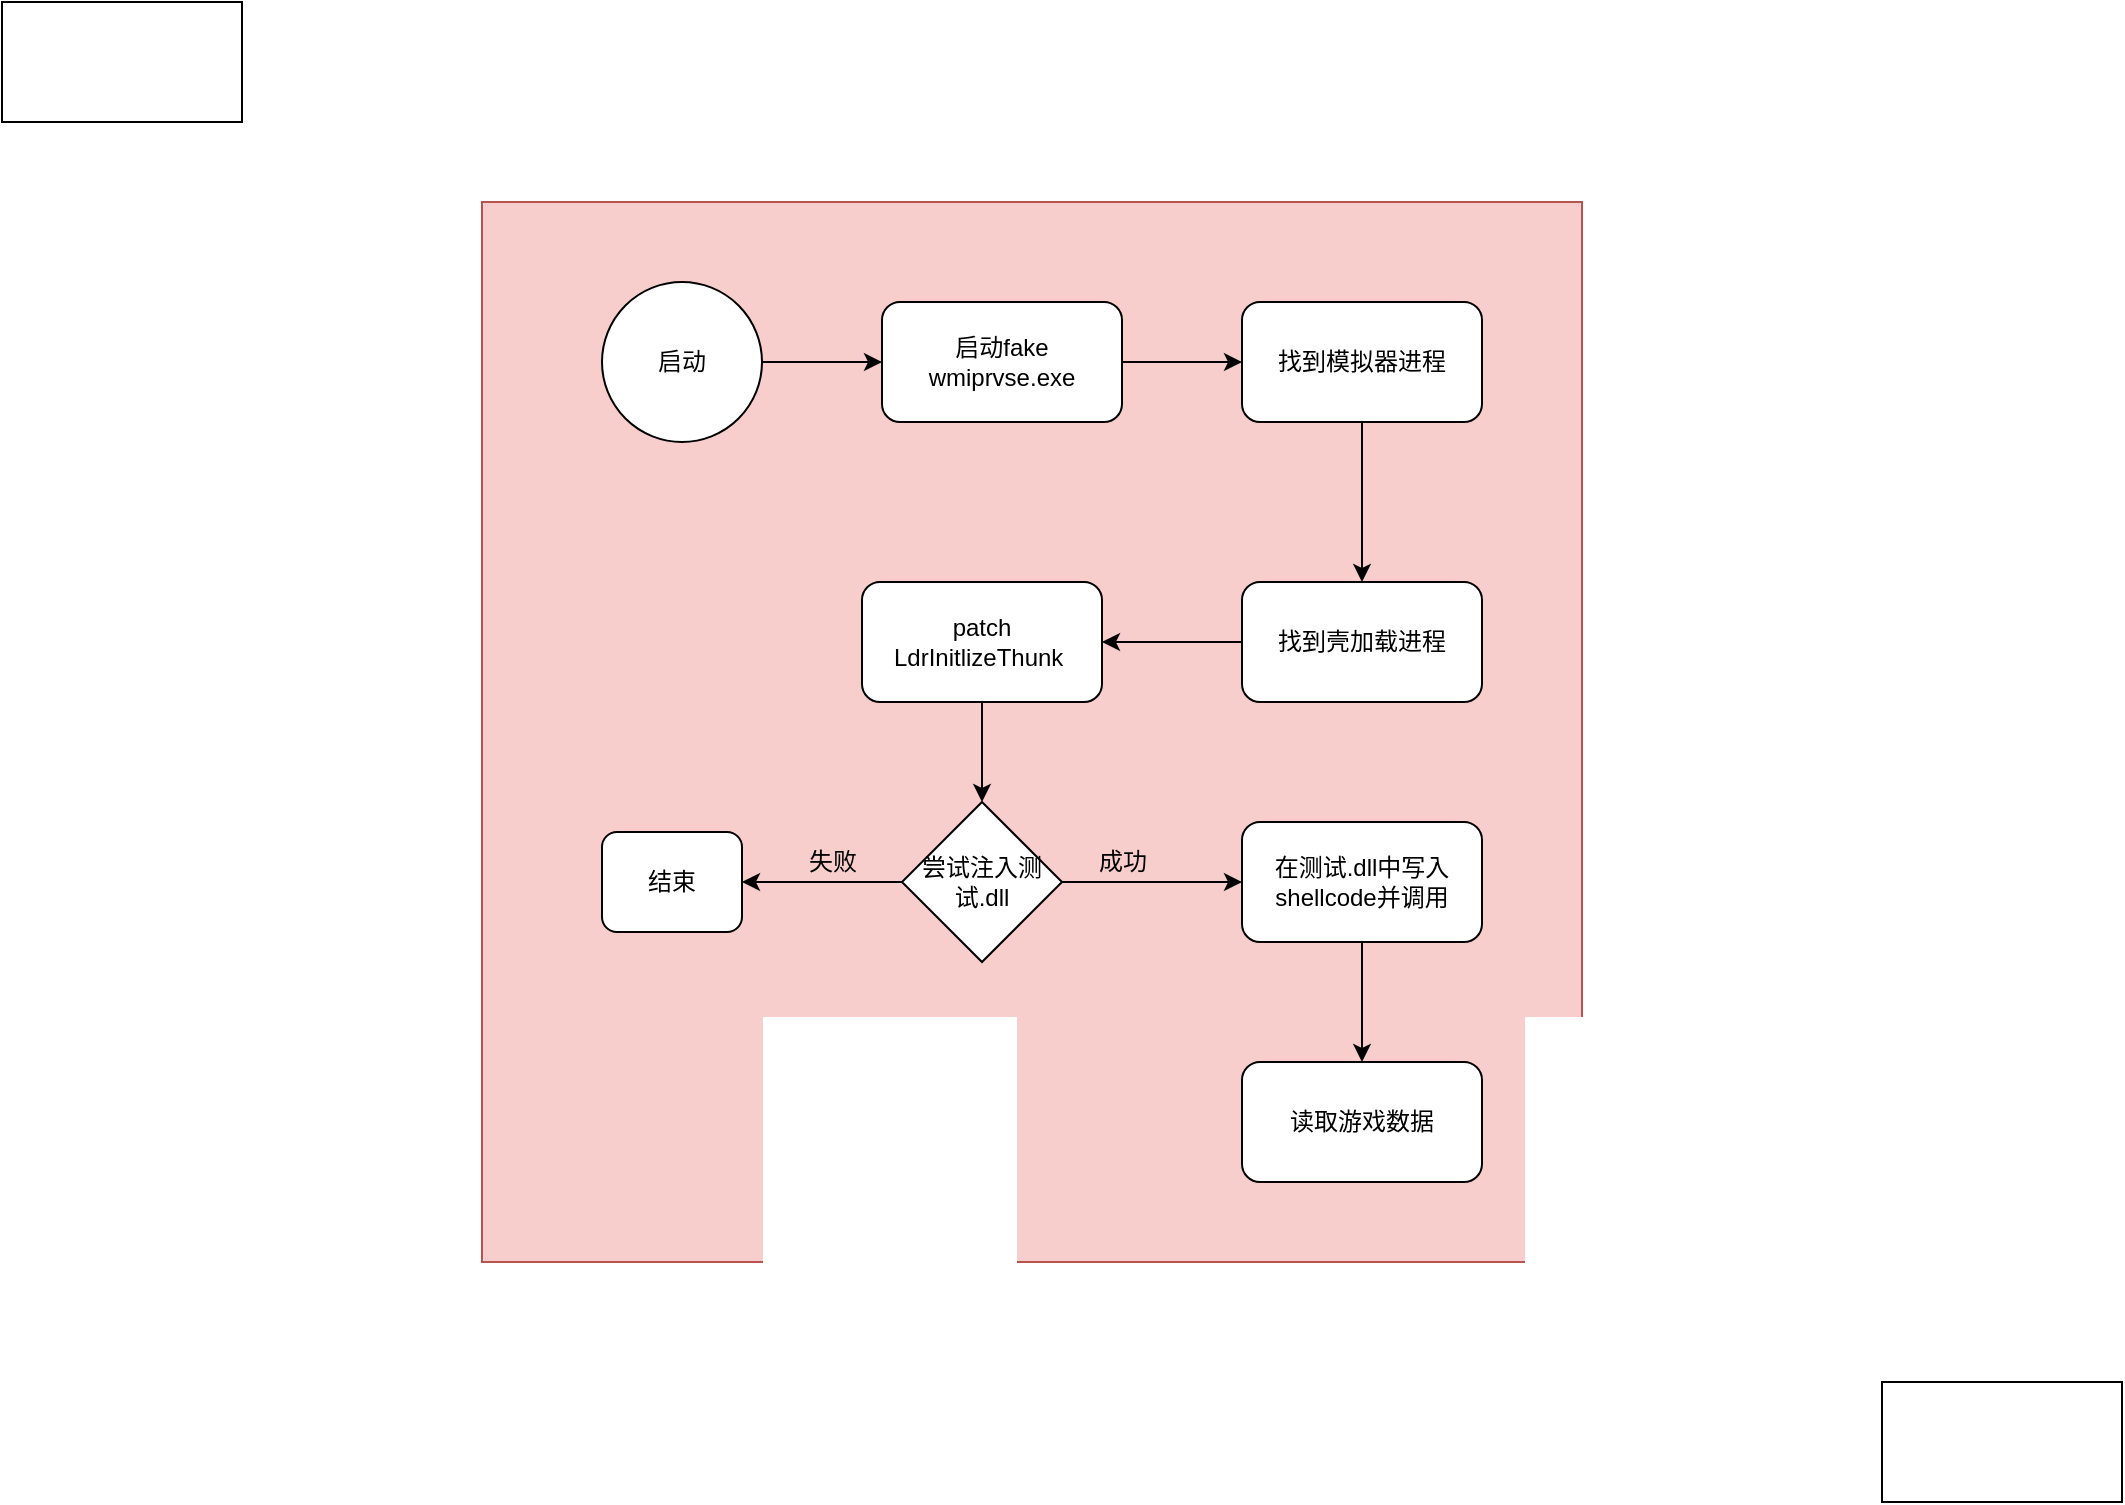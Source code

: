 <mxfile version="27.2.0">
  <diagram name="第 1 页" id="qpb8Ep5ppw-hFlBWJVvO">
    <mxGraphModel dx="2470" dy="932" grid="1" gridSize="10" guides="1" tooltips="1" connect="1" arrows="1" fold="1" page="1" pageScale="1" pageWidth="827" pageHeight="1169" math="0" shadow="0">
      <root>
        <mxCell id="0" />
        <mxCell id="1" parent="0" />
        <mxCell id="B19EFK0onm4h__Q6_6Yf-21" value="" style="rounded=0;whiteSpace=wrap;html=1;fillColor=#f8cecc;strokeColor=#b85450;" vertex="1" parent="1">
          <mxGeometry x="140" y="290" width="550" height="530" as="geometry" />
        </mxCell>
        <mxCell id="B19EFK0onm4h__Q6_6Yf-18" value="" style="edgeStyle=orthogonalEdgeStyle;rounded=0;orthogonalLoop=1;jettySize=auto;html=1;" edge="1" parent="1" source="B19EFK0onm4h__Q6_6Yf-8" target="B19EFK0onm4h__Q6_6Yf-17">
          <mxGeometry relative="1" as="geometry" />
        </mxCell>
        <mxCell id="B19EFK0onm4h__Q6_6Yf-7" value="" style="edgeStyle=orthogonalEdgeStyle;rounded=0;orthogonalLoop=1;jettySize=auto;html=1;" edge="1" parent="1" source="B19EFK0onm4h__Q6_6Yf-1" target="B19EFK0onm4h__Q6_6Yf-6">
          <mxGeometry relative="1" as="geometry" />
        </mxCell>
        <mxCell id="B19EFK0onm4h__Q6_6Yf-1" value="启动fake wmiprvse.exe" style="rounded=1;whiteSpace=wrap;html=1;" vertex="1" parent="1">
          <mxGeometry x="340" y="340" width="120" height="60" as="geometry" />
        </mxCell>
        <mxCell id="B19EFK0onm4h__Q6_6Yf-5" value="" style="edgeStyle=orthogonalEdgeStyle;rounded=0;orthogonalLoop=1;jettySize=auto;html=1;" edge="1" parent="1" source="B19EFK0onm4h__Q6_6Yf-2" target="B19EFK0onm4h__Q6_6Yf-1">
          <mxGeometry relative="1" as="geometry" />
        </mxCell>
        <mxCell id="B19EFK0onm4h__Q6_6Yf-2" value="启动" style="ellipse;whiteSpace=wrap;html=1;aspect=fixed;" vertex="1" parent="1">
          <mxGeometry x="200" y="330" width="80" height="80" as="geometry" />
        </mxCell>
        <mxCell id="B19EFK0onm4h__Q6_6Yf-28" value="" style="edgeStyle=orthogonalEdgeStyle;rounded=0;orthogonalLoop=1;jettySize=auto;html=1;" edge="1" parent="1" source="B19EFK0onm4h__Q6_6Yf-6" target="B19EFK0onm4h__Q6_6Yf-27">
          <mxGeometry relative="1" as="geometry" />
        </mxCell>
        <mxCell id="B19EFK0onm4h__Q6_6Yf-6" value="找到模拟器进程" style="rounded=1;whiteSpace=wrap;html=1;" vertex="1" parent="1">
          <mxGeometry x="520" y="340" width="120" height="60" as="geometry" />
        </mxCell>
        <mxCell id="B19EFK0onm4h__Q6_6Yf-15" value="" style="edgeStyle=orthogonalEdgeStyle;rounded=0;orthogonalLoop=1;jettySize=auto;html=1;" edge="1" parent="1" source="B19EFK0onm4h__Q6_6Yf-8" target="B19EFK0onm4h__Q6_6Yf-14">
          <mxGeometry relative="1" as="geometry" />
        </mxCell>
        <mxCell id="B19EFK0onm4h__Q6_6Yf-8" value="尝试注入测试.dll" style="rhombus;whiteSpace=wrap;html=1;" vertex="1" parent="1">
          <mxGeometry x="350" y="590" width="80" height="80" as="geometry" />
        </mxCell>
        <mxCell id="B19EFK0onm4h__Q6_6Yf-11" value="" style="edgeStyle=orthogonalEdgeStyle;rounded=0;orthogonalLoop=1;jettySize=auto;html=1;" edge="1" parent="1" source="B19EFK0onm4h__Q6_6Yf-9" target="B19EFK0onm4h__Q6_6Yf-8">
          <mxGeometry relative="1" as="geometry" />
        </mxCell>
        <mxCell id="B19EFK0onm4h__Q6_6Yf-9" value="patch LdrInitlizeThunk&amp;nbsp;" style="whiteSpace=wrap;html=1;rounded=1;" vertex="1" parent="1">
          <mxGeometry x="330" y="480" width="120" height="60" as="geometry" />
        </mxCell>
        <mxCell id="B19EFK0onm4h__Q6_6Yf-14" value="结束" style="rounded=1;whiteSpace=wrap;html=1;" vertex="1" parent="1">
          <mxGeometry x="200" y="605" width="70" height="50" as="geometry" />
        </mxCell>
        <mxCell id="B19EFK0onm4h__Q6_6Yf-16" value="失败" style="text;html=1;align=center;verticalAlign=middle;resizable=0;points=[];autosize=1;strokeColor=none;fillColor=none;" vertex="1" parent="1">
          <mxGeometry x="290" y="605" width="50" height="30" as="geometry" />
        </mxCell>
        <mxCell id="B19EFK0onm4h__Q6_6Yf-20" value="" style="edgeStyle=orthogonalEdgeStyle;rounded=0;orthogonalLoop=1;jettySize=auto;html=1;" edge="1" parent="1" source="B19EFK0onm4h__Q6_6Yf-17" target="B19EFK0onm4h__Q6_6Yf-19">
          <mxGeometry relative="1" as="geometry" />
        </mxCell>
        <mxCell id="B19EFK0onm4h__Q6_6Yf-17" value="在测试.dll中写入shellcode并调用" style="rounded=1;whiteSpace=wrap;html=1;" vertex="1" parent="1">
          <mxGeometry x="520" y="600" width="120" height="60" as="geometry" />
        </mxCell>
        <mxCell id="B19EFK0onm4h__Q6_6Yf-19" value="读取游戏数据" style="rounded=1;whiteSpace=wrap;html=1;" vertex="1" parent="1">
          <mxGeometry x="520" y="720" width="120" height="60" as="geometry" />
        </mxCell>
        <mxCell id="B19EFK0onm4h__Q6_6Yf-23" value="" style="rounded=0;whiteSpace=wrap;html=1;" vertex="1" parent="1">
          <mxGeometry x="-100" y="190" width="120" height="60" as="geometry" />
        </mxCell>
        <mxCell id="B19EFK0onm4h__Q6_6Yf-24" value="" style="rounded=0;whiteSpace=wrap;html=1;" vertex="1" parent="1">
          <mxGeometry x="840" y="880" width="120" height="60" as="geometry" />
        </mxCell>
        <mxCell id="B19EFK0onm4h__Q6_6Yf-29" value="" style="edgeStyle=orthogonalEdgeStyle;rounded=0;orthogonalLoop=1;jettySize=auto;html=1;" edge="1" parent="1" source="B19EFK0onm4h__Q6_6Yf-27" target="B19EFK0onm4h__Q6_6Yf-9">
          <mxGeometry relative="1" as="geometry" />
        </mxCell>
        <mxCell id="B19EFK0onm4h__Q6_6Yf-27" value="找到壳加载进程" style="rounded=1;whiteSpace=wrap;html=1;" vertex="1" parent="1">
          <mxGeometry x="520" y="480" width="120" height="60" as="geometry" />
        </mxCell>
        <mxCell id="B19EFK0onm4h__Q6_6Yf-30" value="成功" style="text;html=1;align=center;verticalAlign=middle;resizable=0;points=[];autosize=1;strokeColor=none;fillColor=none;" vertex="1" parent="1">
          <mxGeometry x="435" y="605" width="50" height="30" as="geometry" />
        </mxCell>
      </root>
    </mxGraphModel>
  </diagram>
</mxfile>
